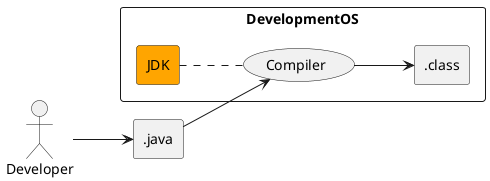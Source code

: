 @startuml
left to right direction
skinparam packageStyle rect

Developer --> .java
Rectangle DevelopmentOS {
    Rectangle .java {

    }
    .java --> (Compiler)

    Rectangle .class{

    }

    (Compiler) --> .class

    Rectangle JDK #orange{

    }
    JDK .. (Compiler)

}


@enduml